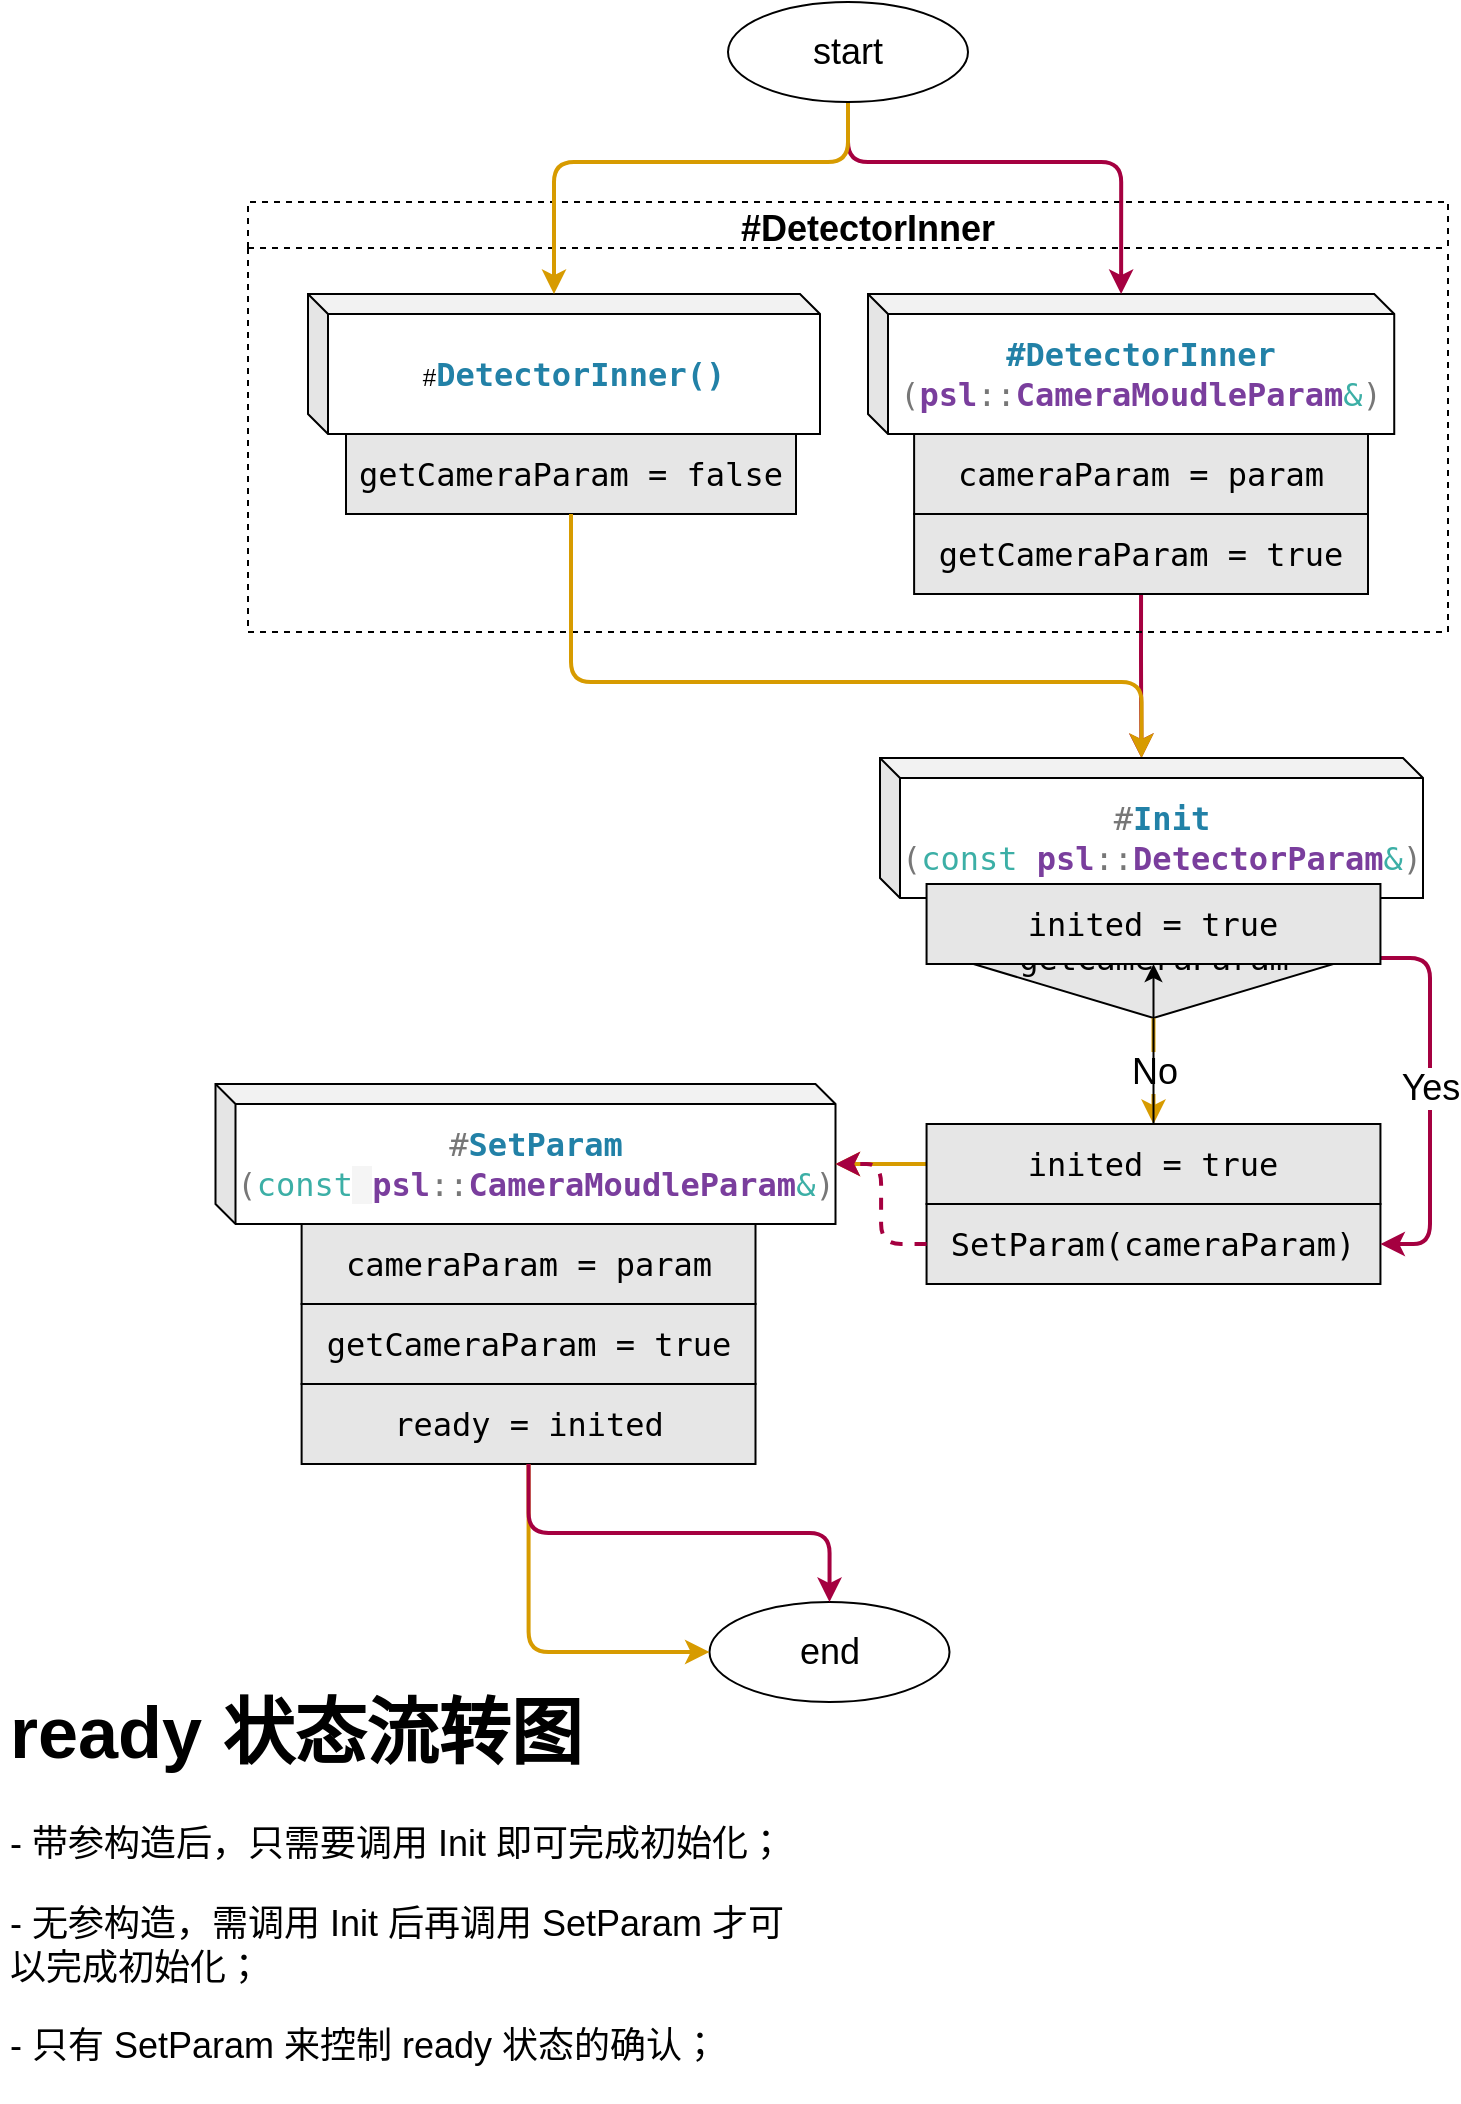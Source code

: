 <mxfile>
    <diagram id="yABSBON5_DmEMwgWKBGt" name="Page-1">
        <mxGraphModel dx="766" dy="628" grid="1" gridSize="10" guides="1" tooltips="1" connect="1" arrows="1" fold="1" page="1" pageScale="1" pageWidth="850" pageHeight="1100" math="0" shadow="0">
            <root>
                <mxCell id="0"/>
                <mxCell id="1" parent="0"/>
                <mxCell id="53" style="edgeStyle=orthogonalEdgeStyle;html=1;exitX=0.5;exitY=1;exitDx=0;exitDy=0;entryX=0;entryY=0;entryDx=130.75;entryDy=0;entryPerimeter=0;fontSize=18;fontColor=#000000;strokeWidth=2;fillColor=#d80073;strokeColor=#A50040;" parent="1" source="28" target="16" edge="1">
                    <mxGeometry relative="1" as="geometry"/>
                </mxCell>
                <mxCell id="33" value="    #DetectorInner" style="swimlane;dashed=1;fontSize=18;fontColor=#000000;fillColor=none;" parent="1" vertex="1">
                    <mxGeometry x="139" y="120" width="600" height="215" as="geometry">
                        <mxRectangle x="139" y="120" width="170" height="30" as="alternateBounds"/>
                    </mxGeometry>
                </mxCell>
                <mxCell id="31" value="" style="group" parent="33" vertex="1" connectable="0">
                    <mxGeometry x="30" y="46" width="256" height="110" as="geometry"/>
                </mxCell>
                <mxCell id="13" value="&lt;span&gt;#&lt;/span&gt;&lt;span style=&quot;color: rgb(34 , 129 , 167) ; font-family: &amp;#34;droid sans mono&amp;#34; , &amp;#34;monospace&amp;#34; , &amp;#34;monospace&amp;#34; , &amp;#34;droid sans fallback&amp;#34; , &amp;#34;droid sans mono&amp;#34; , &amp;#34;monospace&amp;#34; , monospace ; font-size: 16px ; font-weight: 700&quot;&gt;DetectorInner()&lt;/span&gt;" style="shape=cube;whiteSpace=wrap;html=1;boundedLbl=1;backgroundOutline=1;darkOpacity=0.05;darkOpacity2=0.1;labelBackgroundColor=none;size=10;" parent="31" vertex="1">
                    <mxGeometry width="256" height="70" as="geometry"/>
                </mxCell>
                <mxCell id="6" value="&lt;span style=&quot;font-family: &amp;quot;droid sans mono&amp;quot;, &amp;quot;monospace&amp;quot;, &amp;quot;monospace&amp;quot;, &amp;quot;droid sans fallback&amp;quot;, &amp;quot;droid sans mono&amp;quot;, &amp;quot;monospace&amp;quot;, monospace; font-size: 16px;&quot;&gt;getCameraParam = false&lt;/span&gt;" style="rounded=0;whiteSpace=wrap;html=1;labelBackgroundColor=none;fillColor=#E6E6E6;fontColor=#000000;fontStyle=0" parent="31" vertex="1">
                    <mxGeometry x="19" y="70" width="225" height="40" as="geometry"/>
                </mxCell>
                <mxCell id="30" value="" style="group" parent="33" vertex="1" connectable="0">
                    <mxGeometry x="310" y="46" width="263.12" height="150" as="geometry"/>
                </mxCell>
                <mxCell id="14" value="&lt;span style=&quot;font-family: &amp;#34;droid sans mono&amp;#34; , &amp;#34;monospace&amp;#34; , &amp;#34;monospace&amp;#34; , &amp;#34;droid sans fallback&amp;#34; , &amp;#34;droid sans mono&amp;#34; , &amp;#34;monospace&amp;#34; , monospace ; font-size: 16px ; color: rgb(34 , 129 , 167) ; font-weight: bold&quot;&gt;#DetectorInner&lt;br&gt;&lt;/span&gt;&lt;span style=&quot;font-family: &amp;#34;droid sans mono&amp;#34; , &amp;#34;monospace&amp;#34; , &amp;#34;monospace&amp;#34; , &amp;#34;droid sans fallback&amp;#34; , &amp;#34;droid sans mono&amp;#34; , &amp;#34;monospace&amp;#34; , monospace ; font-size: 16px ; color: rgb(119 , 119 , 119)&quot;&gt;(&lt;/span&gt;&lt;span style=&quot;font-family: &amp;#34;droid sans mono&amp;#34; , &amp;#34;monospace&amp;#34; , &amp;#34;monospace&amp;#34; , &amp;#34;droid sans fallback&amp;#34; , &amp;#34;droid sans mono&amp;#34; , &amp;#34;monospace&amp;#34; , monospace ; font-size: 16px ; color: rgb(122 , 62 , 157) ; font-weight: bold&quot;&gt;psl&lt;/span&gt;&lt;span style=&quot;font-family: &amp;#34;droid sans mono&amp;#34; , &amp;#34;monospace&amp;#34; , &amp;#34;monospace&amp;#34; , &amp;#34;droid sans fallback&amp;#34; , &amp;#34;droid sans mono&amp;#34; , &amp;#34;monospace&amp;#34; , monospace ; font-size: 16px ; color: rgb(119 , 119 , 119)&quot;&gt;::&lt;/span&gt;&lt;span style=&quot;font-family: &amp;#34;droid sans mono&amp;#34; , &amp;#34;monospace&amp;#34; , &amp;#34;monospace&amp;#34; , &amp;#34;droid sans fallback&amp;#34; , &amp;#34;droid sans mono&amp;#34; , &amp;#34;monospace&amp;#34; , monospace ; font-size: 16px ; color: rgb(122 , 62 , 157) ; font-weight: bold&quot;&gt;CameraMoudleParam&lt;/span&gt;&lt;span style=&quot;font-family: &amp;#34;droid sans mono&amp;#34; , &amp;#34;monospace&amp;#34; , &amp;#34;monospace&amp;#34; , &amp;#34;droid sans fallback&amp;#34; , &amp;#34;droid sans mono&amp;#34; , &amp;#34;monospace&amp;#34; , monospace ; font-size: 16px ; color: rgb(60 , 175 , 166)&quot;&gt;&amp;amp;&lt;/span&gt;&lt;span style=&quot;font-family: &amp;#34;droid sans mono&amp;#34; , &amp;#34;monospace&amp;#34; , &amp;#34;monospace&amp;#34; , &amp;#34;droid sans fallback&amp;#34; , &amp;#34;droid sans mono&amp;#34; , &amp;#34;monospace&amp;#34; , monospace ; font-size: 16px ; color: rgb(119 , 119 , 119)&quot;&gt;)&lt;/span&gt;" style="shape=cube;whiteSpace=wrap;html=1;boundedLbl=1;backgroundOutline=1;darkOpacity=0.05;darkOpacity2=0.1;labelBackgroundColor=none;size=10;" parent="30" vertex="1">
                    <mxGeometry width="263.12" height="70" as="geometry"/>
                </mxCell>
                <mxCell id="27" value="&lt;span style=&quot;font-family: &amp;quot;droid sans mono&amp;quot;, &amp;quot;monospace&amp;quot;, &amp;quot;monospace&amp;quot;, &amp;quot;droid sans fallback&amp;quot;, &amp;quot;droid sans mono&amp;quot;, &amp;quot;monospace&amp;quot;, monospace; font-size: 16px;&quot;&gt;cameraParam = param&lt;/span&gt;" style="rounded=0;whiteSpace=wrap;html=1;labelBackgroundColor=none;fillColor=#E6E6E6;fontColor=#000000;fontStyle=0" parent="30" vertex="1">
                    <mxGeometry x="23.06" y="70" width="226.94" height="40" as="geometry"/>
                </mxCell>
                <mxCell id="28" value="&lt;span style=&quot;font-family: &amp;quot;droid sans mono&amp;quot;, &amp;quot;monospace&amp;quot;, &amp;quot;monospace&amp;quot;, &amp;quot;droid sans fallback&amp;quot;, &amp;quot;droid sans mono&amp;quot;, &amp;quot;monospace&amp;quot;, monospace; font-size: 16px;&quot;&gt;getCameraParam = true&lt;/span&gt;" style="rounded=0;whiteSpace=wrap;html=1;labelBackgroundColor=none;fillColor=#E6E6E6;fontColor=#000000;fontStyle=0" parent="30" vertex="1">
                    <mxGeometry x="23.06" y="110" width="226.94" height="40" as="geometry"/>
                </mxCell>
                <mxCell id="47" value="" style="group" parent="1" vertex="1" connectable="0">
                    <mxGeometry x="122.75" y="561" width="310" height="190" as="geometry"/>
                </mxCell>
                <mxCell id="46" value="&lt;span style=&quot;font-family: &amp;quot;droid sans mono&amp;quot;, &amp;quot;monospace&amp;quot;, &amp;quot;monospace&amp;quot;, &amp;quot;droid sans fallback&amp;quot;, &amp;quot;droid sans mono&amp;quot;, &amp;quot;monospace&amp;quot;, monospace; font-size: 16px;&quot;&gt;ready = inited&lt;/span&gt;" style="rounded=0;whiteSpace=wrap;html=1;labelBackgroundColor=none;fillColor=#E6E6E6;fontColor=#000000;fontStyle=0" parent="47" vertex="1">
                    <mxGeometry x="43.06" y="150" width="226.94" height="40" as="geometry"/>
                </mxCell>
                <mxCell id="39" value="&lt;font color=&quot;#777777&quot; face=&quot;droid sans mono, monospace, monospace, droid sans fallback, droid sans mono, monospace, monospace&quot;&gt;&lt;span style=&quot;font-size: 16px&quot;&gt;#&lt;/span&gt;&lt;/font&gt;&lt;span style=&quot;font-family: &amp;#34;droid sans mono&amp;#34; , &amp;#34;monospace&amp;#34; , &amp;#34;monospace&amp;#34; , &amp;#34;droid sans fallback&amp;#34; , &amp;#34;droid sans mono&amp;#34; , &amp;#34;monospace&amp;#34; , monospace ; font-size: 16px ; color: rgb(34 , 129 , 167) ; font-weight: bold&quot;&gt;SetParam&lt;br&gt;&lt;/span&gt;&lt;span style=&quot;font-family: &amp;#34;droid sans mono&amp;#34; , &amp;#34;monospace&amp;#34; , &amp;#34;monospace&amp;#34; , &amp;#34;droid sans fallback&amp;#34; , &amp;#34;droid sans mono&amp;#34; , &amp;#34;monospace&amp;#34; , monospace ; font-size: 16px ; color: rgb(119 , 119 , 119)&quot;&gt;(&lt;/span&gt;&lt;span style=&quot;font-family: &amp;#34;droid sans mono&amp;#34; , &amp;#34;monospace&amp;#34; , &amp;#34;monospace&amp;#34; , &amp;#34;droid sans fallback&amp;#34; , &amp;#34;droid sans mono&amp;#34; , &amp;#34;monospace&amp;#34; , monospace ; font-size: 16px ; color: rgb(60 , 175 , 166)&quot;&gt;const&lt;/span&gt;&lt;span style=&quot;font-family: &amp;#34;droid sans mono&amp;#34; , &amp;#34;monospace&amp;#34; , &amp;#34;monospace&amp;#34; , &amp;#34;droid sans fallback&amp;#34; , &amp;#34;droid sans mono&amp;#34; , &amp;#34;monospace&amp;#34; , monospace ; font-size: 16px ; background-color: rgb(245 , 245 , 245)&quot;&gt;&lt;font color=&quot;#201515&quot;&gt;&amp;nbsp;&lt;/font&gt;&lt;/span&gt;&lt;span style=&quot;font-family: &amp;#34;droid sans mono&amp;#34; , &amp;#34;monospace&amp;#34; , &amp;#34;monospace&amp;#34; , &amp;#34;droid sans fallback&amp;#34; , &amp;#34;droid sans mono&amp;#34; , &amp;#34;monospace&amp;#34; , monospace ; font-size: 16px ; color: rgb(122 , 62 , 157) ; font-weight: bold&quot;&gt;psl&lt;/span&gt;&lt;span style=&quot;font-family: &amp;#34;droid sans mono&amp;#34; , &amp;#34;monospace&amp;#34; , &amp;#34;monospace&amp;#34; , &amp;#34;droid sans fallback&amp;#34; , &amp;#34;droid sans mono&amp;#34; , &amp;#34;monospace&amp;#34; , monospace ; font-size: 16px ; color: rgb(119 , 119 , 119)&quot;&gt;::&lt;/span&gt;&lt;span style=&quot;font-family: &amp;#34;droid sans mono&amp;#34; , &amp;#34;monospace&amp;#34; , &amp;#34;monospace&amp;#34; , &amp;#34;droid sans fallback&amp;#34; , &amp;#34;droid sans mono&amp;#34; , &amp;#34;monospace&amp;#34; , monospace ; font-size: 16px ; color: rgb(122 , 62 , 157) ; font-weight: bold&quot;&gt;CameraMoudleParam&lt;/span&gt;&lt;span style=&quot;font-family: &amp;#34;droid sans mono&amp;#34; , &amp;#34;monospace&amp;#34; , &amp;#34;monospace&amp;#34; , &amp;#34;droid sans fallback&amp;#34; , &amp;#34;droid sans mono&amp;#34; , &amp;#34;monospace&amp;#34; , monospace ; font-size: 16px ; color: rgb(60 , 175 , 166)&quot;&gt;&amp;amp;&lt;/span&gt;&lt;span style=&quot;font-family: &amp;#34;droid sans mono&amp;#34; , &amp;#34;monospace&amp;#34; , &amp;#34;monospace&amp;#34; , &amp;#34;droid sans fallback&amp;#34; , &amp;#34;droid sans mono&amp;#34; , &amp;#34;monospace&amp;#34; , monospace ; font-size: 16px ; color: rgb(119 , 119 , 119)&quot;&gt;)&lt;/span&gt;" style="shape=cube;whiteSpace=wrap;html=1;boundedLbl=1;backgroundOutline=1;darkOpacity=0.05;darkOpacity2=0.1;labelBackgroundColor=none;size=10;" parent="47" vertex="1">
                    <mxGeometry width="310" height="70" as="geometry"/>
                </mxCell>
                <mxCell id="40" value="&lt;span style=&quot;font-family: &amp;quot;droid sans mono&amp;quot;, &amp;quot;monospace&amp;quot;, &amp;quot;monospace&amp;quot;, &amp;quot;droid sans fallback&amp;quot;, &amp;quot;droid sans mono&amp;quot;, &amp;quot;monospace&amp;quot;, monospace; font-size: 16px;&quot;&gt;cameraParam = param&lt;/span&gt;" style="rounded=0;whiteSpace=wrap;html=1;labelBackgroundColor=none;fillColor=#E6E6E6;fontColor=#000000;fontStyle=0" parent="47" vertex="1">
                    <mxGeometry x="43.06" y="70" width="226.94" height="40" as="geometry"/>
                </mxCell>
                <mxCell id="41" value="&lt;span style=&quot;font-family: &amp;quot;droid sans mono&amp;quot;, &amp;quot;monospace&amp;quot;, &amp;quot;monospace&amp;quot;, &amp;quot;droid sans fallback&amp;quot;, &amp;quot;droid sans mono&amp;quot;, &amp;quot;monospace&amp;quot;, monospace; font-size: 16px;&quot;&gt;getCameraParam = true&lt;/span&gt;" style="rounded=0;whiteSpace=wrap;html=1;labelBackgroundColor=none;fillColor=#E6E6E6;fontColor=#000000;fontStyle=0" parent="47" vertex="1">
                    <mxGeometry x="43.06" y="110" width="226.94" height="40" as="geometry"/>
                </mxCell>
                <mxCell id="56" style="edgeStyle=orthogonalEdgeStyle;html=1;exitX=0.5;exitY=1;exitDx=0;exitDy=0;entryX=0;entryY=0;entryDx=130.75;entryDy=0;entryPerimeter=0;fontSize=18;fontColor=#000000;strokeWidth=2;fillColor=#ffcd28;gradientColor=#ffa500;strokeColor=#d79b00;" parent="1" source="6" target="16" edge="1">
                    <mxGeometry relative="1" as="geometry">
                        <Array as="points">
                            <mxPoint x="300" y="360"/>
                            <mxPoint x="585" y="360"/>
                        </Array>
                    </mxGeometry>
                </mxCell>
                <mxCell id="60" style="edgeStyle=orthogonalEdgeStyle;html=1;exitX=0.5;exitY=1;exitDx=0;exitDy=0;entryX=0;entryY=0;entryDx=126.56;entryDy=0;entryPerimeter=0;fontSize=18;fontColor=#000000;strokeWidth=2;fillColor=#d80073;strokeColor=#A50040;" parent="1" source="59" target="14" edge="1">
                    <mxGeometry relative="1" as="geometry">
                        <Array as="points">
                            <mxPoint x="439" y="100"/>
                            <mxPoint x="576" y="100"/>
                        </Array>
                    </mxGeometry>
                </mxCell>
                <mxCell id="61" style="edgeStyle=orthogonalEdgeStyle;html=1;exitX=0.5;exitY=1;exitDx=0;exitDy=0;entryX=0;entryY=0;entryDx=123;entryDy=0;entryPerimeter=0;fontSize=18;fontColor=#000000;strokeWidth=2;fillColor=#ffcd28;gradientColor=#ffa500;strokeColor=#d79b00;" parent="1" source="59" target="13" edge="1">
                    <mxGeometry relative="1" as="geometry">
                        <Array as="points">
                            <mxPoint x="439" y="100"/>
                            <mxPoint x="292" y="100"/>
                        </Array>
                    </mxGeometry>
                </mxCell>
                <mxCell id="59" value="start" style="ellipse;whiteSpace=wrap;html=1;fontSize=18;fontColor=#000000;strokeColor=#000000;fillColor=#FFFFFF;" parent="1" vertex="1">
                    <mxGeometry x="379" y="20" width="120" height="50" as="geometry"/>
                </mxCell>
                <mxCell id="63" value="end" style="ellipse;whiteSpace=wrap;html=1;fontSize=18;fontColor=#000000;strokeColor=#000000;fillColor=#FFFFFF;" parent="1" vertex="1">
                    <mxGeometry x="369.75" y="820" width="120" height="50" as="geometry"/>
                </mxCell>
                <mxCell id="65" style="edgeStyle=orthogonalEdgeStyle;html=1;exitX=0.5;exitY=1;exitDx=0;exitDy=0;entryX=0;entryY=0.5;entryDx=0;entryDy=0;fontSize=18;fontColor=#000000;strokeWidth=2;fillColor=#ffcd28;gradientColor=#ffa500;strokeColor=#d79b00;" parent="1" source="46" target="63" edge="1">
                    <mxGeometry relative="1" as="geometry"/>
                </mxCell>
                <mxCell id="66" style="edgeStyle=orthogonalEdgeStyle;html=1;exitX=0.5;exitY=1;exitDx=0;exitDy=0;fontSize=18;fontColor=#000000;strokeWidth=2;fillColor=#d80073;strokeColor=#A50040;" parent="1" source="46" target="63" edge="1">
                    <mxGeometry relative="1" as="geometry"/>
                </mxCell>
                <mxCell id="67" style="edgeStyle=orthogonalEdgeStyle;html=1;exitX=0;exitY=0.5;exitDx=0;exitDy=0;entryX=0;entryY=0;entryDx=310;entryDy=40;entryPerimeter=0;fontSize=18;fontColor=#000000;strokeWidth=2;fillColor=#ffcd28;gradientColor=#ffa500;strokeColor=#d79b00;" parent="1" source="48" target="39" edge="1">
                    <mxGeometry relative="1" as="geometry"/>
                </mxCell>
                <mxCell id="68" value="&lt;h1&gt;ready 状态流转图&lt;/h1&gt;&lt;p&gt;- 带参构造后，只需要调用 Init 即可完成初始化；&lt;/p&gt;&lt;p&gt;- 无参构造，需调用 Init 后再调用 SetParam 才可以完成初始化；&lt;/p&gt;&lt;p&gt;- 只有 SetParam 来控制 ready 状态的确认；&lt;/p&gt;" style="text;html=1;strokeColor=none;fillColor=none;spacing=5;spacingTop=-20;whiteSpace=wrap;overflow=hidden;rounded=0;fontSize=18;fontColor=#000000;" parent="1" vertex="1">
                    <mxGeometry x="15" y="850" width="410" height="220" as="geometry"/>
                </mxCell>
                <mxCell id="71" value="" style="group" parent="1" vertex="1" connectable="0">
                    <mxGeometry x="455" y="398" width="275" height="263" as="geometry"/>
                </mxCell>
                <mxCell id="16" value="&lt;span style=&quot;font-family: &amp;#34;droid sans mono&amp;#34; , &amp;#34;monospace&amp;#34; , &amp;#34;monospace&amp;#34; , &amp;#34;droid sans fallback&amp;#34; , &amp;#34;droid sans mono&amp;#34; , &amp;#34;monospace&amp;#34; , monospace ; font-size: 16px ; color: rgb(119 , 119 , 119)&quot;&gt;#&lt;/span&gt;&lt;span style=&quot;font-family: &amp;#34;droid sans mono&amp;#34; , &amp;#34;monospace&amp;#34; , &amp;#34;monospace&amp;#34; , &amp;#34;droid sans fallback&amp;#34; , &amp;#34;droid sans mono&amp;#34; , &amp;#34;monospace&amp;#34; , monospace ; font-size: 16px ; color: rgb(34 , 129 , 167) ; font-weight: bold&quot;&gt;Init&lt;br&gt;&lt;/span&gt;&lt;span style=&quot;font-family: &amp;#34;droid sans mono&amp;#34; , &amp;#34;monospace&amp;#34; , &amp;#34;monospace&amp;#34; , &amp;#34;droid sans fallback&amp;#34; , &amp;#34;droid sans mono&amp;#34; , &amp;#34;monospace&amp;#34; , monospace ; font-size: 16px ; color: rgb(119 , 119 , 119)&quot;&gt;(&lt;/span&gt;&lt;span style=&quot;font-family: &amp;#34;droid sans mono&amp;#34; , &amp;#34;monospace&amp;#34; , &amp;#34;monospace&amp;#34; , &amp;#34;droid sans fallback&amp;#34; , &amp;#34;droid sans mono&amp;#34; , &amp;#34;monospace&amp;#34; , monospace ; font-size: 16px ; color: rgb(60 , 175 , 166)&quot;&gt;const&amp;nbsp;&lt;/span&gt;&lt;span style=&quot;font-family: &amp;#34;droid sans mono&amp;#34; , &amp;#34;monospace&amp;#34; , &amp;#34;monospace&amp;#34; , &amp;#34;droid sans fallback&amp;#34; , &amp;#34;droid sans mono&amp;#34; , &amp;#34;monospace&amp;#34; , monospace ; font-size: 16px ; color: rgb(122 , 62 , 157) ; font-weight: bold&quot;&gt;psl&lt;/span&gt;&lt;span style=&quot;font-family: &amp;#34;droid sans mono&amp;#34; , &amp;#34;monospace&amp;#34; , &amp;#34;monospace&amp;#34; , &amp;#34;droid sans fallback&amp;#34; , &amp;#34;droid sans mono&amp;#34; , &amp;#34;monospace&amp;#34; , monospace ; font-size: 16px ; color: rgb(119 , 119 , 119)&quot;&gt;::&lt;/span&gt;&lt;span style=&quot;font-family: &amp;#34;droid sans mono&amp;#34; , &amp;#34;monospace&amp;#34; , &amp;#34;monospace&amp;#34; , &amp;#34;droid sans fallback&amp;#34; , &amp;#34;droid sans mono&amp;#34; , &amp;#34;monospace&amp;#34; , monospace ; font-size: 16px ; color: rgb(122 , 62 , 157) ; font-weight: bold&quot;&gt;DetectorParam&lt;/span&gt;&lt;span style=&quot;font-family: &amp;#34;droid sans mono&amp;#34; , &amp;#34;monospace&amp;#34; , &amp;#34;monospace&amp;#34; , &amp;#34;droid sans fallback&amp;#34; , &amp;#34;droid sans mono&amp;#34; , &amp;#34;monospace&amp;#34; , monospace ; font-size: 16px ; color: rgb(60 , 175 , 166)&quot;&gt;&amp;amp;&lt;/span&gt;&lt;span style=&quot;font-family: &amp;#34;droid sans mono&amp;#34; , &amp;#34;monospace&amp;#34; , &amp;#34;monospace&amp;#34; , &amp;#34;droid sans fallback&amp;#34; , &amp;#34;droid sans mono&amp;#34; , &amp;#34;monospace&amp;#34; , monospace ; font-size: 16px ; color: rgb(119 , 119 , 119)&quot;&gt;)&lt;/span&gt;" style="shape=cube;whiteSpace=wrap;html=1;boundedLbl=1;backgroundOutline=1;darkOpacity=0.05;darkOpacity2=0.1;labelBackgroundColor=none;size=10;" parent="71" vertex="1">
                    <mxGeometry width="271.5" height="70" as="geometry"/>
                </mxCell>
                <mxCell id="19" value="&lt;span style=&quot;font-family: &amp;quot;droid sans mono&amp;quot;, &amp;quot;monospace&amp;quot;, &amp;quot;monospace&amp;quot;, &amp;quot;droid sans fallback&amp;quot;, &amp;quot;droid sans mono&amp;quot;, &amp;quot;monospace&amp;quot;, monospace; font-size: 16px;&quot;&gt;getCameraParam&lt;/span&gt;" style="rhombus;whiteSpace=wrap;html=1;fillColor=#E6E6E6;fontStyle=0;fontColor=#000000;" parent="71" vertex="1">
                    <mxGeometry x="36.75" y="70" width="200" height="60" as="geometry"/>
                </mxCell>
                <mxCell id="48" value="&lt;span style=&quot;font-family: &amp;quot;droid sans mono&amp;quot;, &amp;quot;monospace&amp;quot;, &amp;quot;monospace&amp;quot;, &amp;quot;droid sans fallback&amp;quot;, &amp;quot;droid sans mono&amp;quot;, &amp;quot;monospace&amp;quot;, monospace; font-size: 16px;&quot;&gt;inited = true&lt;/span&gt;" style="rounded=0;whiteSpace=wrap;html=1;labelBackgroundColor=none;fillColor=#E6E6E6;fontStyle=0;fontColor=#000000;" parent="71" vertex="1">
                    <mxGeometry x="23.28" y="183" width="226.94" height="40" as="geometry"/>
                </mxCell>
                <mxCell id="49" value="No" style="edgeStyle=orthogonalEdgeStyle;html=1;exitX=0.5;exitY=1;exitDx=0;exitDy=0;entryX=0.5;entryY=0;entryDx=0;entryDy=0;fontSize=18;fontColor=#000000;fillColor=#ffcd28;gradientColor=#ffa500;strokeColor=#d79b00;strokeWidth=2;" parent="71" source="19" target="48" edge="1">
                    <mxGeometry relative="1" as="geometry"/>
                </mxCell>
                <mxCell id="69" value="&lt;span style=&quot;font-family: &amp;#34;droid sans mono&amp;#34; , &amp;#34;monospace&amp;#34; , &amp;#34;monospace&amp;#34; , &amp;#34;droid sans fallback&amp;#34; , &amp;#34;droid sans mono&amp;#34; , &amp;#34;monospace&amp;#34; , monospace ; font-size: 16px&quot;&gt;SetParam(&lt;/span&gt;&lt;span style=&quot;font-family: &amp;#34;droid sans mono&amp;#34; , &amp;#34;monospace&amp;#34; , &amp;#34;monospace&amp;#34; , &amp;#34;droid sans fallback&amp;#34; , &amp;#34;droid sans mono&amp;#34; , &amp;#34;monospace&amp;#34; , monospace ; font-size: 16px&quot;&gt;cameraParam&lt;/span&gt;&lt;span style=&quot;font-family: &amp;#34;droid sans mono&amp;#34; , &amp;#34;monospace&amp;#34; , &amp;#34;monospace&amp;#34; , &amp;#34;droid sans fallback&amp;#34; , &amp;#34;droid sans mono&amp;#34; , &amp;#34;monospace&amp;#34; , monospace ; font-size: 16px&quot;&gt;)&lt;/span&gt;" style="rounded=0;whiteSpace=wrap;html=1;labelBackgroundColor=none;fillColor=#E6E6E6;fontStyle=0;fontColor=#000000;" parent="71" vertex="1">
                    <mxGeometry x="23.28" y="223" width="226.94" height="40" as="geometry"/>
                </mxCell>
                <mxCell id="70" value="Yes" style="edgeStyle=orthogonalEdgeStyle;html=1;exitX=1;exitY=0.5;exitDx=0;exitDy=0;entryX=1;entryY=0.5;entryDx=0;entryDy=0;fontSize=18;fontColor=#000000;strokeWidth=2;fillColor=#d80073;strokeColor=#A50040;" parent="71" source="19" target="69" edge="1">
                    <mxGeometry relative="1" as="geometry">
                        <Array as="points">
                            <mxPoint x="275" y="100"/>
                            <mxPoint x="275" y="243"/>
                        </Array>
                    </mxGeometry>
                </mxCell>
                <mxCell id="72" style="edgeStyle=orthogonalEdgeStyle;html=1;exitX=0;exitY=0.5;exitDx=0;exitDy=0;entryX=0;entryY=0;entryDx=310;entryDy=40;entryPerimeter=0;fontSize=18;fontColor=#000000;strokeWidth=2;fillColor=#d80073;strokeColor=#A50040;dashed=1;" parent="1" source="69" target="39" edge="1">
                    <mxGeometry relative="1" as="geometry"/>
                </mxCell>
                <mxCell id="73" value="&lt;span style=&quot;font-family: &amp;quot;droid sans mono&amp;quot;, &amp;quot;monospace&amp;quot;, &amp;quot;monospace&amp;quot;, &amp;quot;droid sans fallback&amp;quot;, &amp;quot;droid sans mono&amp;quot;, &amp;quot;monospace&amp;quot;, monospace; font-size: 16px;&quot;&gt;inited = true&lt;/span&gt;" style="rounded=0;whiteSpace=wrap;html=1;labelBackgroundColor=none;fillColor=#E6E6E6;fontStyle=0;fontColor=#000000;" vertex="1" parent="1">
                    <mxGeometry x="478.28" y="461" width="226.94" height="40" as="geometry"/>
                </mxCell>
                <mxCell id="74" value="" style="edgeStyle=none;html=1;" edge="1" parent="1" source="48" target="73">
                    <mxGeometry relative="1" as="geometry"/>
                </mxCell>
            </root>
        </mxGraphModel>
    </diagram>
</mxfile>
